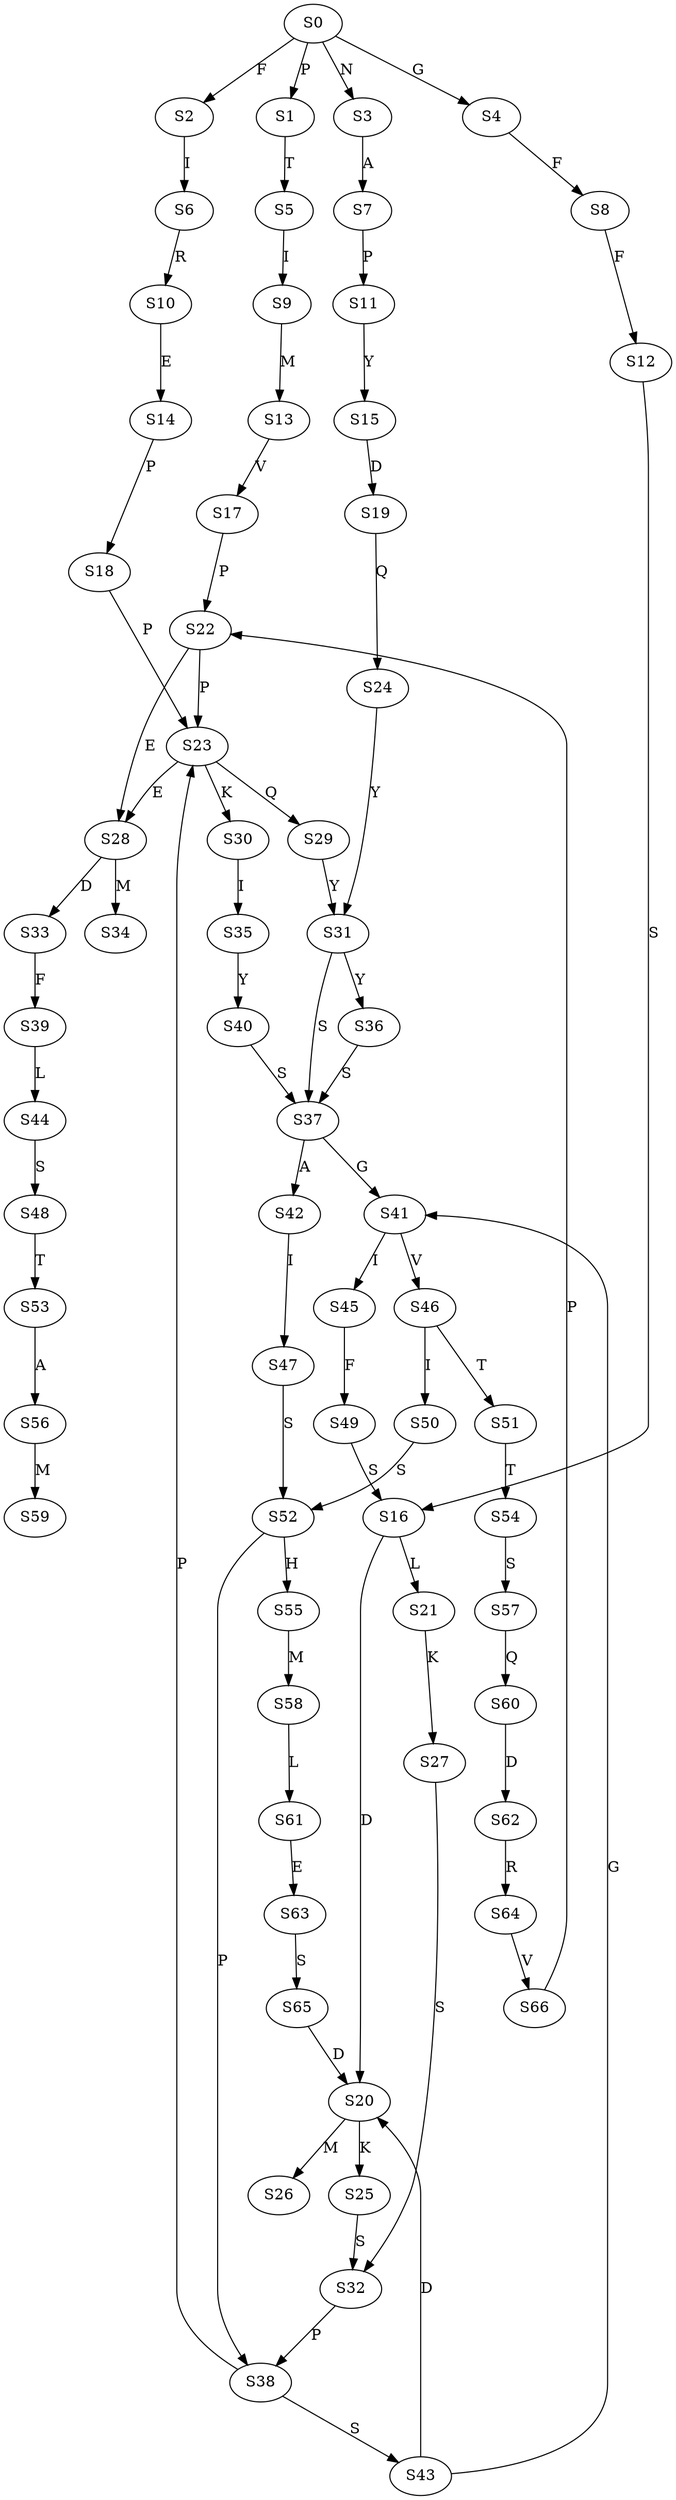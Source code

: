 strict digraph  {
	S0 -> S1 [ label = P ];
	S0 -> S2 [ label = F ];
	S0 -> S3 [ label = N ];
	S0 -> S4 [ label = G ];
	S1 -> S5 [ label = T ];
	S2 -> S6 [ label = I ];
	S3 -> S7 [ label = A ];
	S4 -> S8 [ label = F ];
	S5 -> S9 [ label = I ];
	S6 -> S10 [ label = R ];
	S7 -> S11 [ label = P ];
	S8 -> S12 [ label = F ];
	S9 -> S13 [ label = M ];
	S10 -> S14 [ label = E ];
	S11 -> S15 [ label = Y ];
	S12 -> S16 [ label = S ];
	S13 -> S17 [ label = V ];
	S14 -> S18 [ label = P ];
	S15 -> S19 [ label = D ];
	S16 -> S20 [ label = D ];
	S16 -> S21 [ label = L ];
	S17 -> S22 [ label = P ];
	S18 -> S23 [ label = P ];
	S19 -> S24 [ label = Q ];
	S20 -> S25 [ label = K ];
	S20 -> S26 [ label = M ];
	S21 -> S27 [ label = K ];
	S22 -> S23 [ label = P ];
	S22 -> S28 [ label = E ];
	S23 -> S29 [ label = Q ];
	S23 -> S30 [ label = K ];
	S23 -> S28 [ label = E ];
	S24 -> S31 [ label = Y ];
	S25 -> S32 [ label = S ];
	S27 -> S32 [ label = S ];
	S28 -> S33 [ label = D ];
	S28 -> S34 [ label = M ];
	S29 -> S31 [ label = Y ];
	S30 -> S35 [ label = I ];
	S31 -> S36 [ label = Y ];
	S31 -> S37 [ label = S ];
	S32 -> S38 [ label = P ];
	S33 -> S39 [ label = F ];
	S35 -> S40 [ label = Y ];
	S36 -> S37 [ label = S ];
	S37 -> S41 [ label = G ];
	S37 -> S42 [ label = A ];
	S38 -> S43 [ label = S ];
	S38 -> S23 [ label = P ];
	S39 -> S44 [ label = L ];
	S40 -> S37 [ label = S ];
	S41 -> S45 [ label = I ];
	S41 -> S46 [ label = V ];
	S42 -> S47 [ label = I ];
	S43 -> S20 [ label = D ];
	S43 -> S41 [ label = G ];
	S44 -> S48 [ label = S ];
	S45 -> S49 [ label = F ];
	S46 -> S50 [ label = I ];
	S46 -> S51 [ label = T ];
	S47 -> S52 [ label = S ];
	S48 -> S53 [ label = T ];
	S49 -> S16 [ label = S ];
	S50 -> S52 [ label = S ];
	S51 -> S54 [ label = T ];
	S52 -> S55 [ label = H ];
	S52 -> S38 [ label = P ];
	S53 -> S56 [ label = A ];
	S54 -> S57 [ label = S ];
	S55 -> S58 [ label = M ];
	S56 -> S59 [ label = M ];
	S57 -> S60 [ label = Q ];
	S58 -> S61 [ label = L ];
	S60 -> S62 [ label = D ];
	S61 -> S63 [ label = E ];
	S62 -> S64 [ label = R ];
	S63 -> S65 [ label = S ];
	S64 -> S66 [ label = V ];
	S65 -> S20 [ label = D ];
	S66 -> S22 [ label = P ];
}
